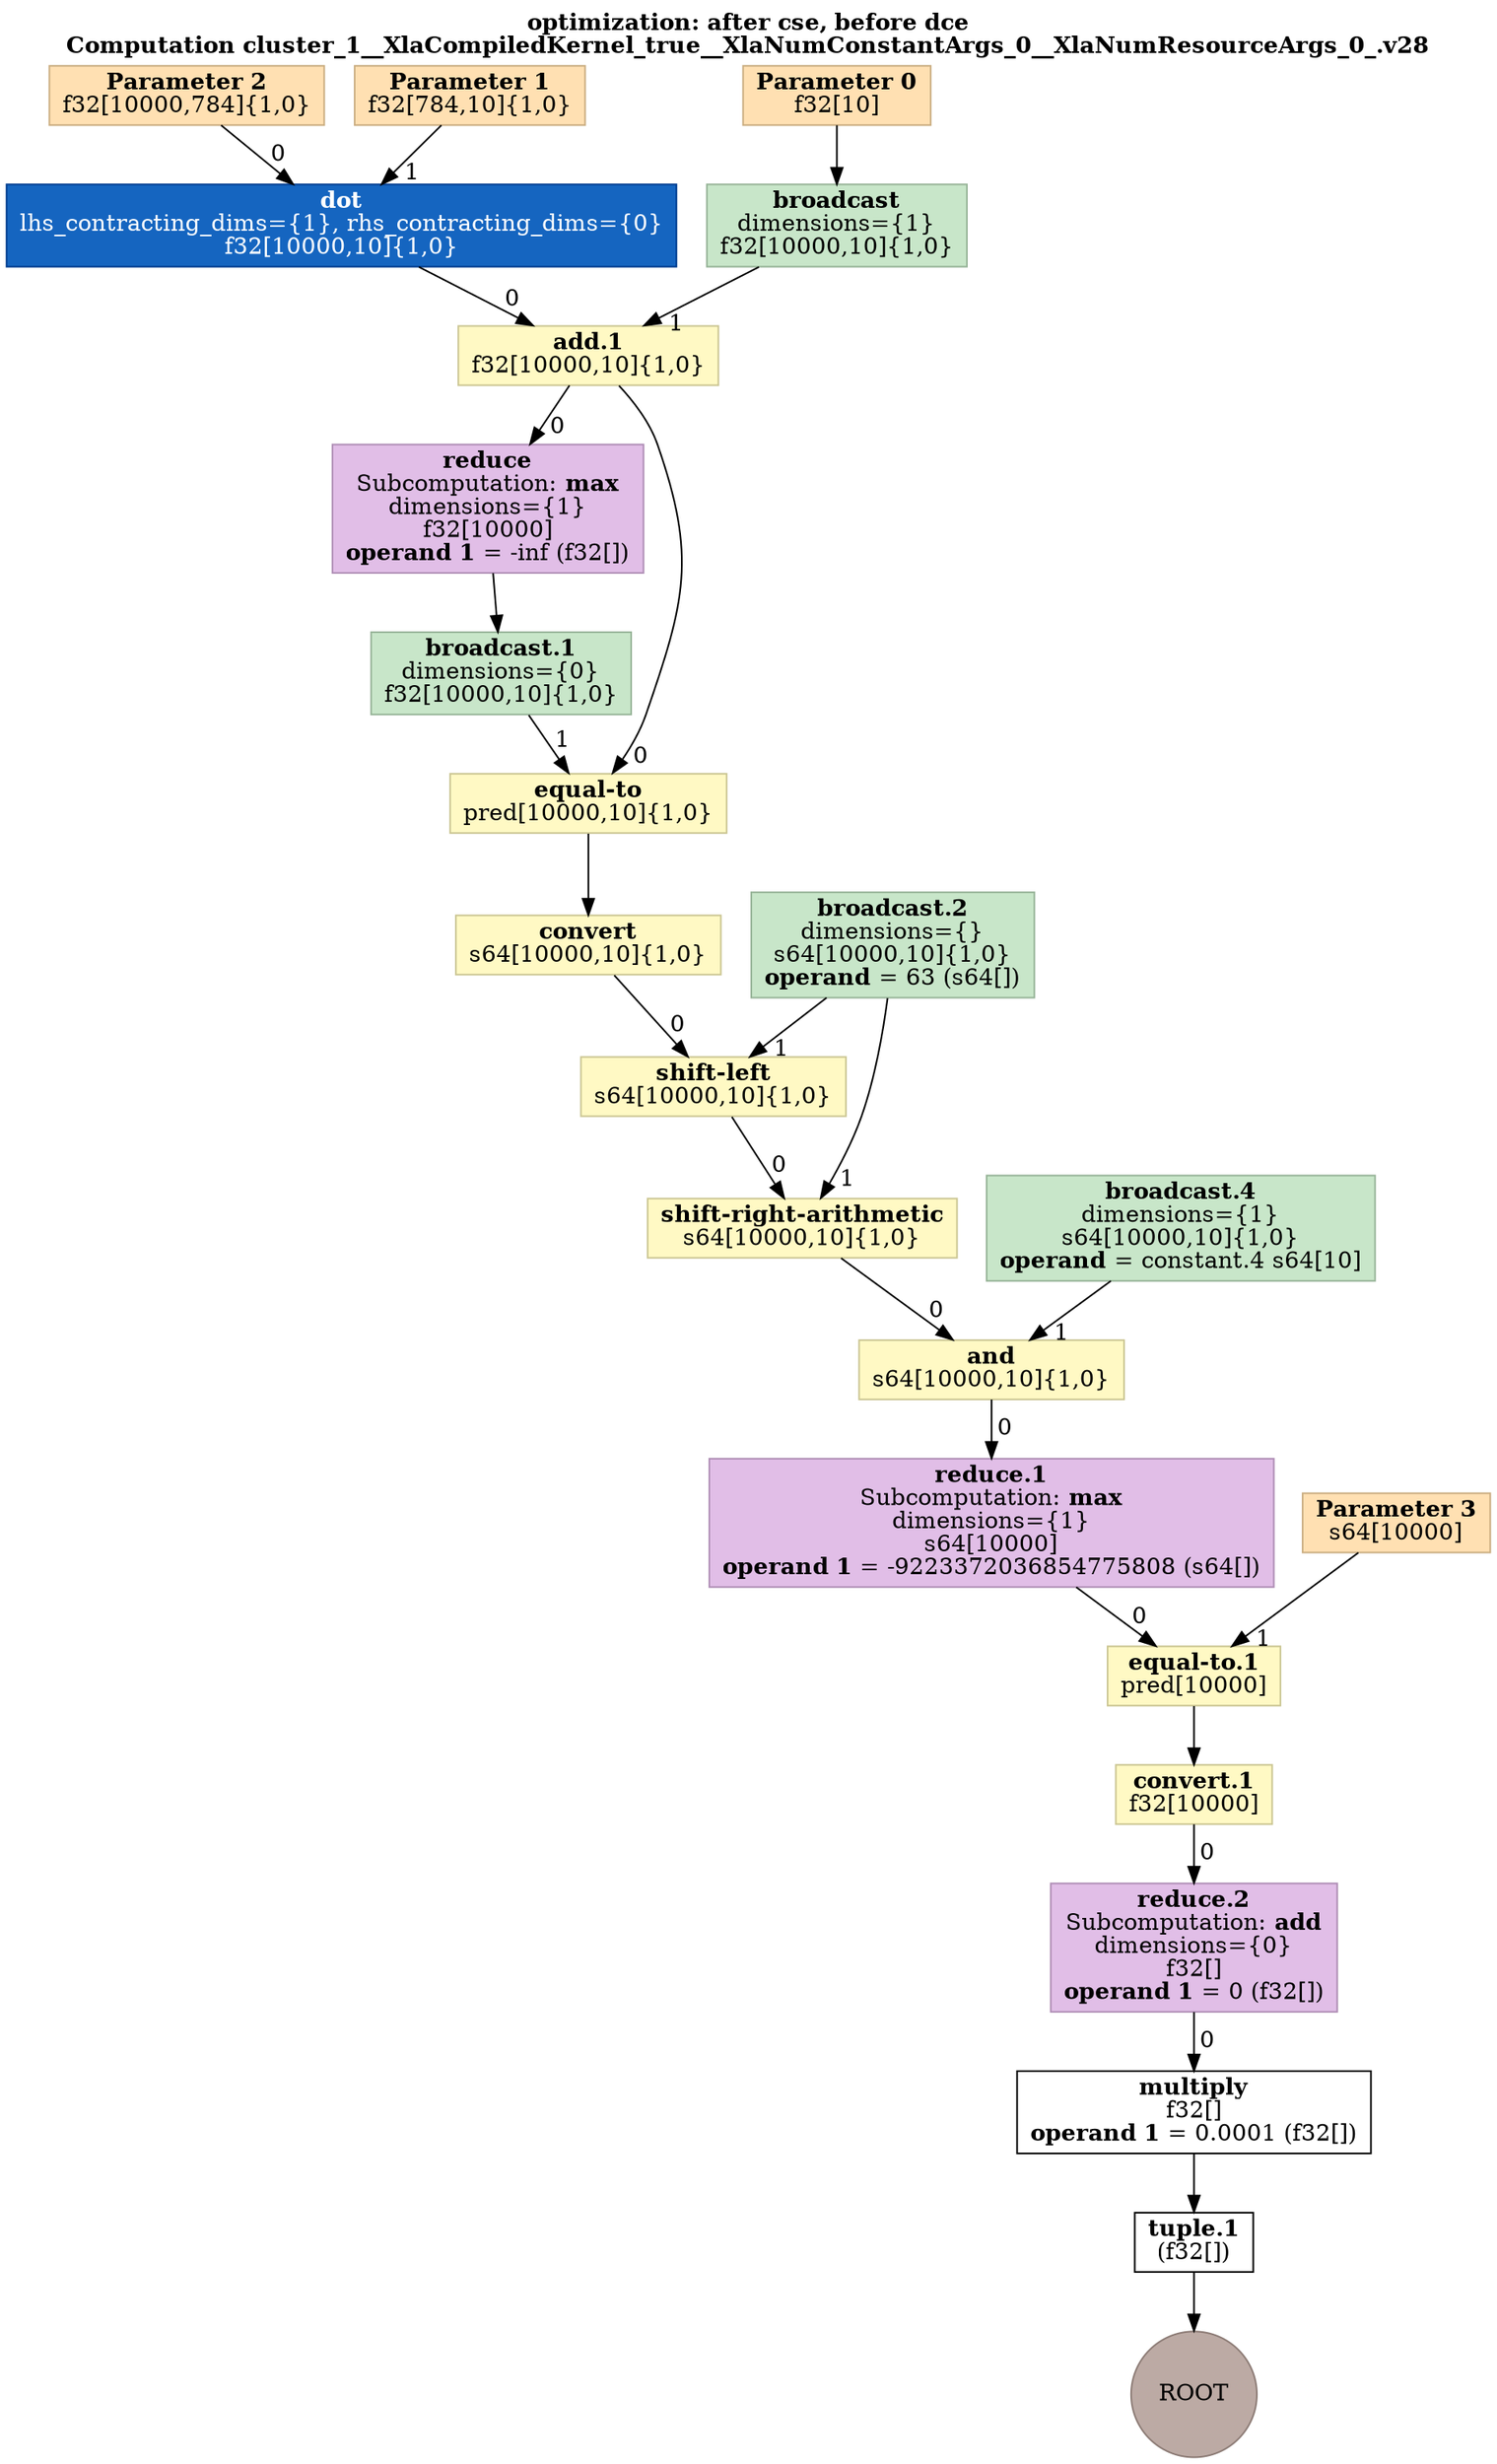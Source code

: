 digraph G {
rankdir = TB;
compound = true;
label = <<b>optimization: after cse, before dce<br/>Computation cluster_1__XlaCompiledKernel_true__XlaNumConstantArgs_0__XlaNumResourceArgs_0_.v28</b>>;
labelloc = t;
// Disable the tooltip.  Interestingly, "" doesn't work!
tooltip = " ";
// DOT graphs accept a stylesheet as a URI.  So naturally, an inline
// stylesheet is a data URI!
// stylesheet="
//   data:text/css,
//   @import url(https://fonts.googleapis.com/css?family=Roboto:400,700);
//   svg text {
//     font-family: 'Roboto';
//     font-size: 12px;
//   }

//     #node21:hover ~ #edge24 text { fill: #1976d2; }
//   #node21:hover ~ #edge24 path { stroke: #1976d2; stroke-width: .2em; }
//   #node21:hover ~ #edge24 polygon { fill: #1976d2; stroke: #1976d2; stroke-width: .2em; }

//   #node23:hover ~ #edge24 text { fill: #d32f2f; }
//   #node23:hover ~ #edge24 path { stroke: #d32f2f; stroke-width: .2em; }
//   #node23:hover ~ #edge24 polygon { fill: #d32f2f; stroke: #d32f2f; stroke-width: .2em; }

//   #node6:hover ~ #edge8 text { fill: #1976d2; }
//   #node6:hover ~ #edge8 path { stroke: #1976d2; stroke-width: .2em; }
//   #node6:hover ~ #edge8 polygon { fill: #1976d2; stroke: #1976d2; stroke-width: .2em; }

//   #node9:hover ~ #edge8 text { fill: #d32f2f; }
//   #node9:hover ~ #edge8 path { stroke: #d32f2f; stroke-width: .2em; }
//   #node9:hover ~ #edge8 polygon { fill: #d32f2f; stroke: #d32f2f; stroke-width: .2em; }

//   #node8:hover ~ #edge9 text { fill: #1976d2; }
//   #node8:hover ~ #edge9 path { stroke: #1976d2; stroke-width: .2em; }
//   #node8:hover ~ #edge9 polygon { fill: #1976d2; stroke: #1976d2; stroke-width: .2em; }

//   #node9:hover ~ #edge9 text { fill: #d32f2f; }
//   #node9:hover ~ #edge9 path { stroke: #d32f2f; stroke-width: .2em; }
//   #node9:hover ~ #edge9 polygon { fill: #d32f2f; stroke: #d32f2f; stroke-width: .2em; }

//   #node18:hover ~ #edge20 text { fill: #1976d2; }
//   #node18:hover ~ #edge20 path { stroke: #1976d2; stroke-width: .2em; }
//   #node18:hover ~ #edge20 polygon { fill: #1976d2; stroke: #1976d2; stroke-width: .2em; }

//   #node19:hover ~ #edge20 text { fill: #d32f2f; }
//   #node19:hover ~ #edge20 path { stroke: #d32f2f; stroke-width: .2em; }
//   #node19:hover ~ #edge20 polygon { fill: #d32f2f; stroke: #d32f2f; stroke-width: .2em; }

//   #node3:hover ~ #edge4 text { fill: #1976d2; }
//   #node3:hover ~ #edge4 path { stroke: #1976d2; stroke-width: .2em; }
//   #node3:hover ~ #edge4 polygon { fill: #1976d2; stroke: #1976d2; stroke-width: .2em; }

//   #node6:hover ~ #edge4 text { fill: #d32f2f; }
//   #node6:hover ~ #edge4 path { stroke: #d32f2f; stroke-width: .2em; }
//   #node6:hover ~ #edge4 polygon { fill: #d32f2f; stroke: #d32f2f; stroke-width: .2em; }

//   #node4:hover ~ #edge3 text { fill: #1976d2; }
//   #node4:hover ~ #edge3 path { stroke: #1976d2; stroke-width: .2em; }
//   #node4:hover ~ #edge3 polygon { fill: #1976d2; stroke: #1976d2; stroke-width: .2em; }

//   #node5:hover ~ #edge3 text { fill: #d32f2f; }
//   #node5:hover ~ #edge3 path { stroke: #d32f2f; stroke-width: .2em; }
//   #node5:hover ~ #edge3 polygon { fill: #d32f2f; stroke: #d32f2f; stroke-width: .2em; }

//   #node2:hover ~ #edge2 text { fill: #1976d2; }
//   #node2:hover ~ #edge2 path { stroke: #1976d2; stroke-width: .2em; }
//   #node2:hover ~ #edge2 polygon { fill: #1976d2; stroke: #1976d2; stroke-width: .2em; }

//   #node3:hover ~ #edge2 text { fill: #d32f2f; }
//   #node3:hover ~ #edge2 path { stroke: #d32f2f; stroke-width: .2em; }
//   #node3:hover ~ #edge2 polygon { fill: #d32f2f; stroke: #d32f2f; stroke-width: .2em; }

//   #node9:hover ~ #edge10 text { fill: #1976d2; }
//   #node9:hover ~ #edge10 path { stroke: #1976d2; stroke-width: .2em; }
//   #node9:hover ~ #edge10 polygon { fill: #1976d2; stroke: #1976d2; stroke-width: .2em; }

//   #node10:hover ~ #edge10 text { fill: #d32f2f; }
//   #node10:hover ~ #edge10 path { stroke: #d32f2f; stroke-width: .2em; }
//   #node10:hover ~ #edge10 polygon { fill: #d32f2f; stroke: #d32f2f; stroke-width: .2em; }

//   #node10:hover ~ #edge11 text { fill: #1976d2; }
//   #node10:hover ~ #edge11 path { stroke: #1976d2; stroke-width: .2em; }
//   #node10:hover ~ #edge11 polygon { fill: #1976d2; stroke: #1976d2; stroke-width: .2em; }

//   #node12:hover ~ #edge11 text { fill: #d32f2f; }
//   #node12:hover ~ #edge11 path { stroke: #d32f2f; stroke-width: .2em; }
//   #node12:hover ~ #edge11 polygon { fill: #d32f2f; stroke: #d32f2f; stroke-width: .2em; }

//   #node1:hover ~ #edge1 text { fill: #1976d2; }
//   #node1:hover ~ #edge1 path { stroke: #1976d2; stroke-width: .2em; }
//   #node1:hover ~ #edge1 polygon { fill: #1976d2; stroke: #1976d2; stroke-width: .2em; }

//   #node3:hover ~ #edge1 text { fill: #d32f2f; }
//   #node3:hover ~ #edge1 path { stroke: #d32f2f; stroke-width: .2em; }
//   #node3:hover ~ #edge1 polygon { fill: #d32f2f; stroke: #d32f2f; stroke-width: .2em; }

//   #node5:hover ~ #edge5 text { fill: #1976d2; }
//   #node5:hover ~ #edge5 path { stroke: #1976d2; stroke-width: .2em; }
//   #node5:hover ~ #edge5 polygon { fill: #1976d2; stroke: #1976d2; stroke-width: .2em; }

//   #node6:hover ~ #edge5 text { fill: #d32f2f; }
//   #node6:hover ~ #edge5 path { stroke: #d32f2f; stroke-width: .2em; }
//   #node6:hover ~ #edge5 polygon { fill: #d32f2f; stroke: #d32f2f; stroke-width: .2em; }

//   #node11:hover ~ #edge12 text { fill: #1976d2; }
//   #node11:hover ~ #edge12 path { stroke: #1976d2; stroke-width: .2em; }
//   #node11:hover ~ #edge12 polygon { fill: #1976d2; stroke: #1976d2; stroke-width: .2em; }

//   #node12:hover ~ #edge12 text { fill: #d32f2f; }
//   #node12:hover ~ #edge12 path { stroke: #d32f2f; stroke-width: .2em; }
//   #node12:hover ~ #edge12 polygon { fill: #d32f2f; stroke: #d32f2f; stroke-width: .2em; }

//   #node16:hover ~ #edge18 text { fill: #1976d2; }
//   #node16:hover ~ #edge18 path { stroke: #1976d2; stroke-width: .2em; }
//   #node16:hover ~ #edge18 polygon { fill: #1976d2; stroke: #1976d2; stroke-width: .2em; }

//   #node18:hover ~ #edge18 text { fill: #d32f2f; }
//   #node18:hover ~ #edge18 path { stroke: #d32f2f; stroke-width: .2em; }
//   #node18:hover ~ #edge18 polygon { fill: #d32f2f; stroke: #d32f2f; stroke-width: .2em; }

//   #node12:hover ~ #edge13 text { fill: #1976d2; }
//   #node12:hover ~ #edge13 path { stroke: #1976d2; stroke-width: .2em; }
//   #node12:hover ~ #edge13 polygon { fill: #1976d2; stroke: #1976d2; stroke-width: .2em; }

//   #node13:hover ~ #edge13 text { fill: #d32f2f; }
//   #node13:hover ~ #edge13 path { stroke: #d32f2f; stroke-width: .2em; }
//   #node13:hover ~ #edge13 polygon { fill: #d32f2f; stroke: #d32f2f; stroke-width: .2em; }

//   #node13:hover ~ #edge15 text { fill: #1976d2; }
//   #node13:hover ~ #edge15 path { stroke: #1976d2; stroke-width: .2em; }
//   #node13:hover ~ #edge15 polygon { fill: #1976d2; stroke: #1976d2; stroke-width: .2em; }

//   #node15:hover ~ #edge15 text { fill: #d32f2f; }
//   #node15:hover ~ #edge15 path { stroke: #d32f2f; stroke-width: .2em; }
//   #node15:hover ~ #edge15 polygon { fill: #d32f2f; stroke: #d32f2f; stroke-width: .2em; }

//   #node6:hover ~ #edge6 text { fill: #1976d2; }
//   #node6:hover ~ #edge6 path { stroke: #1976d2; stroke-width: .2em; }
//   #node6:hover ~ #edge6 polygon { fill: #1976d2; stroke: #1976d2; stroke-width: .2em; }

//   #node7:hover ~ #edge6 text { fill: #d32f2f; }
//   #node7:hover ~ #edge6 path { stroke: #d32f2f; stroke-width: .2em; }
//   #node7:hover ~ #edge6 polygon { fill: #d32f2f; stroke: #d32f2f; stroke-width: .2em; }

//   #node17:hover ~ #edge19 text { fill: #1976d2; }
//   #node17:hover ~ #edge19 path { stroke: #1976d2; stroke-width: .2em; }
//   #node17:hover ~ #edge19 polygon { fill: #1976d2; stroke: #1976d2; stroke-width: .2em; }

//   #node18:hover ~ #edge19 text { fill: #d32f2f; }
//   #node18:hover ~ #edge19 path { stroke: #d32f2f; stroke-width: .2em; }
//   #node18:hover ~ #edge19 polygon { fill: #d32f2f; stroke: #d32f2f; stroke-width: .2em; }

//   #node19:hover ~ #edge21 text { fill: #1976d2; }
//   #node19:hover ~ #edge21 path { stroke: #1976d2; stroke-width: .2em; }
//   #node19:hover ~ #edge21 polygon { fill: #1976d2; stroke: #1976d2; stroke-width: .2em; }

//   #node20:hover ~ #edge21 text { fill: #d32f2f; }
//   #node20:hover ~ #edge21 path { stroke: #d32f2f; stroke-width: .2em; }
//   #node20:hover ~ #edge21 polygon { fill: #d32f2f; stroke: #d32f2f; stroke-width: .2em; }

//   #node20:hover ~ #edge23 text { fill: #1976d2; }
//   #node20:hover ~ #edge23 path { stroke: #1976d2; stroke-width: .2em; }
//   #node20:hover ~ #edge23 polygon { fill: #1976d2; stroke: #1976d2; stroke-width: .2em; }

//   #node22:hover ~ #edge23 text { fill: #d32f2f; }
//   #node22:hover ~ #edge23 path { stroke: #d32f2f; stroke-width: .2em; }
//   #node22:hover ~ #edge23 polygon { fill: #d32f2f; stroke: #d32f2f; stroke-width: .2em; }

//   #node11:hover ~ #edge14 text { fill: #1976d2; }
//   #node11:hover ~ #edge14 path { stroke: #1976d2; stroke-width: .2em; }
//   #node11:hover ~ #edge14 polygon { fill: #1976d2; stroke: #1976d2; stroke-width: .2em; }

//   #node13:hover ~ #edge14 text { fill: #d32f2f; }
//   #node13:hover ~ #edge14 path { stroke: #d32f2f; stroke-width: .2em; }
//   #node13:hover ~ #edge14 polygon { fill: #d32f2f; stroke: #d32f2f; stroke-width: .2em; }

//   #node14:hover ~ #edge16 text { fill: #1976d2; }
//   #node14:hover ~ #edge16 path { stroke: #1976d2; stroke-width: .2em; }
//   #node14:hover ~ #edge16 polygon { fill: #1976d2; stroke: #1976d2; stroke-width: .2em; }

//   #node15:hover ~ #edge16 text { fill: #d32f2f; }
//   #node15:hover ~ #edge16 path { stroke: #d32f2f; stroke-width: .2em; }
//   #node15:hover ~ #edge16 polygon { fill: #d32f2f; stroke: #d32f2f; stroke-width: .2em; }

//   #node7:hover ~ #edge7 text { fill: #1976d2; }
//   #node7:hover ~ #edge7 path { stroke: #1976d2; stroke-width: .2em; }
//   #node7:hover ~ #edge7 polygon { fill: #1976d2; stroke: #1976d2; stroke-width: .2em; }

//   #node8:hover ~ #edge7 text { fill: #d32f2f; }
//   #node8:hover ~ #edge7 path { stroke: #d32f2f; stroke-width: .2em; }
//   #node8:hover ~ #edge7 polygon { fill: #d32f2f; stroke: #d32f2f; stroke-width: .2em; }

//   #node15:hover ~ #edge17 text { fill: #1976d2; }
//   #node15:hover ~ #edge17 path { stroke: #1976d2; stroke-width: .2em; }
//   #node15:hover ~ #edge17 polygon { fill: #1976d2; stroke: #1976d2; stroke-width: .2em; }

//   #node16:hover ~ #edge17 text { fill: #d32f2f; }
//   #node16:hover ~ #edge17 path { stroke: #d32f2f; stroke-width: .2em; }
//   #node16:hover ~ #edge17 polygon { fill: #d32f2f; stroke: #d32f2f; stroke-width: .2em; }

//   #node22:hover ~ #edge22 text { fill: #1976d2; }
//   #node22:hover ~ #edge22 path { stroke: #1976d2; stroke-width: .2em; }
//   #node22:hover ~ #edge22 polygon { fill: #1976d2; stroke: #1976d2; stroke-width: .2em; }

//   #node21:hover ~ #edge22 text { fill: #d32f2f; }
//   #node21:hover ~ #edge22 path { stroke: #d32f2f; stroke-width: .2em; }
//   #node21:hover ~ #edge22 polygon { fill: #d32f2f; stroke: #d32f2f; stroke-width: .2em; }

// "

140175364415776 [label=<<b>Parameter 2</b><br/>f32[10000,784]{1,0}>, shape=rect, tooltip=" ", style="filled", fontcolor="black", color="#cbae82", fillcolor="#ffe0b2"];
140175364416752 [label=<<b>Parameter 1</b><br/>f32[784,10]{1,0}>, shape=rect, tooltip=" ", style="filled", fontcolor="black", color="#cbae82", fillcolor="#ffe0b2"];
140175364430736 [label=<<b>dot</b><br/>lhs_contracting_dims={1}, rhs_contracting_dims={0}<br/>f32[10000,10]{1,0}>, shape=rect, tooltip=" ", style="filled", fontcolor="white", color="#003c8f", fillcolor="#1565c0"];
140175364432208 [label=<<b>Parameter 0</b><br/>f32[10]>, shape=rect, tooltip=" ", style="filled", fontcolor="black", color="#cbae82", fillcolor="#ffe0b2"];
140175364471792 [label=<<b>broadcast</b><br/>dimensions={1}<br/>f32[10000,10]{1,0}>, shape=rect, tooltip=" ", style="filled", fontcolor="black", color="#97b498", fillcolor="#c8e6c9"];
140175364472528 [label=<<b>add.1</b><br/>f32[10000,10]{1,0}>, shape=rect, tooltip=" ", style="filled", fontcolor="black", color="#cbc693", fillcolor="#fff9c4"];
140175364474000 [label=<<b>reduce</b><br/>Subcomputation: <b>max</b><br/>dimensions={1}<br/>f32[10000]<br/><b>operand 1</b> = -inf (f32[])>, shape=rect, tooltip=" ", style="filled", fontcolor="black", color="#af8eb5", fillcolor="#e1bee7"];
140175364474736 [label=<<b>broadcast.1</b><br/>dimensions={0}<br/>f32[10000,10]{1,0}>, shape=rect, tooltip=" ", style="filled", fontcolor="black", color="#97b498", fillcolor="#c8e6c9"];
140175364475472 [label=<<b>equal-to</b><br/>pred[10000,10]{1,0}>, shape=rect, tooltip=" ", style="filled", fontcolor="black", color="#cbc693", fillcolor="#fff9c4"];
140175364476208 [label=<<b>convert</b><br/>s64[10000,10]{1,0}>, shape=rect, tooltip=" ", style="filled", fontcolor="black", color="#cbc693", fillcolor="#fff9c4"];
140175364477680 [label=<<b>broadcast.2</b><br/>dimensions={}<br/>s64[10000,10]{1,0}<br/><b>operand</b> = 63 (s64[])>, shape=rect, tooltip=" ", style="filled", fontcolor="black", color="#97b498", fillcolor="#c8e6c9"];
140175364478416 [label=<<b>shift-left</b><br/>s64[10000,10]{1,0}>, shape=rect, tooltip=" ", style="filled", fontcolor="black", color="#cbc693", fillcolor="#fff9c4"];
140175364480544 [label=<<b>shift-right-arithmetic</b><br/>s64[10000,10]{1,0}>, shape=rect, tooltip=" ", style="filled", fontcolor="black", color="#cbc693", fillcolor="#fff9c4"];
140175364482832 [label=<<b>broadcast.4</b><br/>dimensions={1}<br/>s64[10000,10]{1,0}<br/><b>operand</b> = constant.4 s64[10]>, shape=rect, tooltip=" ", style="filled", fontcolor="black", color="#97b498", fillcolor="#c8e6c9"];
140175364484032 [label=<<b>and</b><br/>s64[10000,10]{1,0}>, shape=rect, tooltip=" ", style="filled", fontcolor="black", color="#cbc693", fillcolor="#fff9c4"];
140175364485072 [label=<<b>reduce.1</b><br/>Subcomputation: <b>max</b><br/>dimensions={1}<br/>s64[10000]<br/><b>operand 1</b> = -9223372036854775808 (s64[])>, shape=rect, tooltip=" ", style="filled", fontcolor="black", color="#af8eb5", fillcolor="#e1bee7"];
140175364486464 [label=<<b>Parameter 3</b><br/>s64[10000]>, shape=rect, tooltip=" ", style="filled", fontcolor="black", color="#cbae82", fillcolor="#ffe0b2"];
140175364487536 [label=<<b>equal-to.1</b><br/>pred[10000]>, shape=rect, tooltip=" ", style="filled", fontcolor="black", color="#cbc693", fillcolor="#fff9c4"];
140175364488720 [label=<<b>convert.1</b><br/>f32[10000]>, shape=rect, tooltip=" ", style="filled", fontcolor="black", color="#cbc693", fillcolor="#fff9c4"];
140175364489920 [label=<<b>reduce.2</b><br/>Subcomputation: <b>add</b><br/>dimensions={0}<br/>f32[]<br/><b>operand 1</b> = 0 (f32[])>, shape=rect, tooltip=" ", style="filled", fontcolor="black", color="#af8eb5", fillcolor="#e1bee7"];
140175364496192 [label=<<b>tuple.1</b><br/>(f32[])>, shape=rect, tooltip=" ", style="filled", fontcolor="black", color="black", fillcolor="white"];
140175364506384 [label=<<b>multiply</b><br/>f32[]<br/><b>operand 1</b> = 0.0001 (f32[])>, shape=rect, tooltip=" ", style="filled", fontcolor="black", color="black", fillcolor="white"];
cluster_140175364480368 [label=<ROOT>, shape=circle, tooltip=" ", style="filled", fontcolor="black", color="#8c7b75", fillcolor="#bcaaa4"];
140175364415776 -> 140175364430736 [tooltip="arg2 -> dot"  headlabel="0", labeldistance=2];
140175364416752 -> 140175364430736 [tooltip="arg1 -> dot"  headlabel="1", labeldistance=2];
140175364432208 -> 140175364471792 [tooltip="arg0 -> broadcast" ];
140175364430736 -> 140175364472528 [tooltip="dot -> add.1"  headlabel="0", labeldistance=2];
140175364471792 -> 140175364472528 [tooltip="broadcast -> add.1"  headlabel="1", labeldistance=2];
140175364472528 -> 140175364474000 [tooltip="add.1 -> reduce"  headlabel="0", labeldistance=2];
140175364474000 -> 140175364474736 [tooltip="reduce -> broadcast.1" ];
140175364472528 -> 140175364475472 [tooltip="add.1 -> equal-to"  headlabel="0", labeldistance=2];
140175364474736 -> 140175364475472 [tooltip="broadcast.1 -> equal-to"  headlabel="1", labeldistance=2];
140175364475472 -> 140175364476208 [tooltip="equal-to -> convert" ];
140175364476208 -> 140175364478416 [tooltip="convert -> shift-left"  headlabel="0", labeldistance=2];
140175364477680 -> 140175364478416 [tooltip="broadcast.2 -> shift-left"  headlabel="1", labeldistance=2];
140175364478416 -> 140175364480544 [tooltip="shift-left -> shift-right-arithmetic"  headlabel="0", labeldistance=2];
140175364477680 -> 140175364480544 [tooltip="broadcast.2 -> shift-right-arithmetic"  headlabel="1", labeldistance=2];
140175364480544 -> 140175364484032 [tooltip="shift-right-arithmetic -> and"  headlabel="0", labeldistance=2];
140175364482832 -> 140175364484032 [tooltip="broadcast.4 -> and"  headlabel="1", labeldistance=2];
140175364484032 -> 140175364485072 [tooltip="and -> reduce.1"  headlabel="0", labeldistance=2];
140175364485072 -> 140175364487536 [tooltip="reduce.1 -> equal-to.1"  headlabel="0", labeldistance=2];
140175364486464 -> 140175364487536 [tooltip="arg3 -> equal-to.1"  headlabel="1", labeldistance=2];
140175364487536 -> 140175364488720 [tooltip="equal-to.1 -> convert.1" ];
140175364488720 -> 140175364489920 [tooltip="convert.1 -> reduce.2"  headlabel="0", labeldistance=2];
140175364506384 -> 140175364496192 [tooltip="multiply -> tuple.1" ];
140175364489920 -> 140175364506384 [tooltip="reduce.2 -> multiply"  headlabel="0", labeldistance=2];
140175364496192 -> cluster_140175364480368 [tooltip=" "];
}